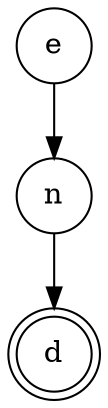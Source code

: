 digraph {   
    node [shape = doublecircle, color = black] d ;
    node [shape = circle];
    node [color= black];
    e -> n -> d;	
}